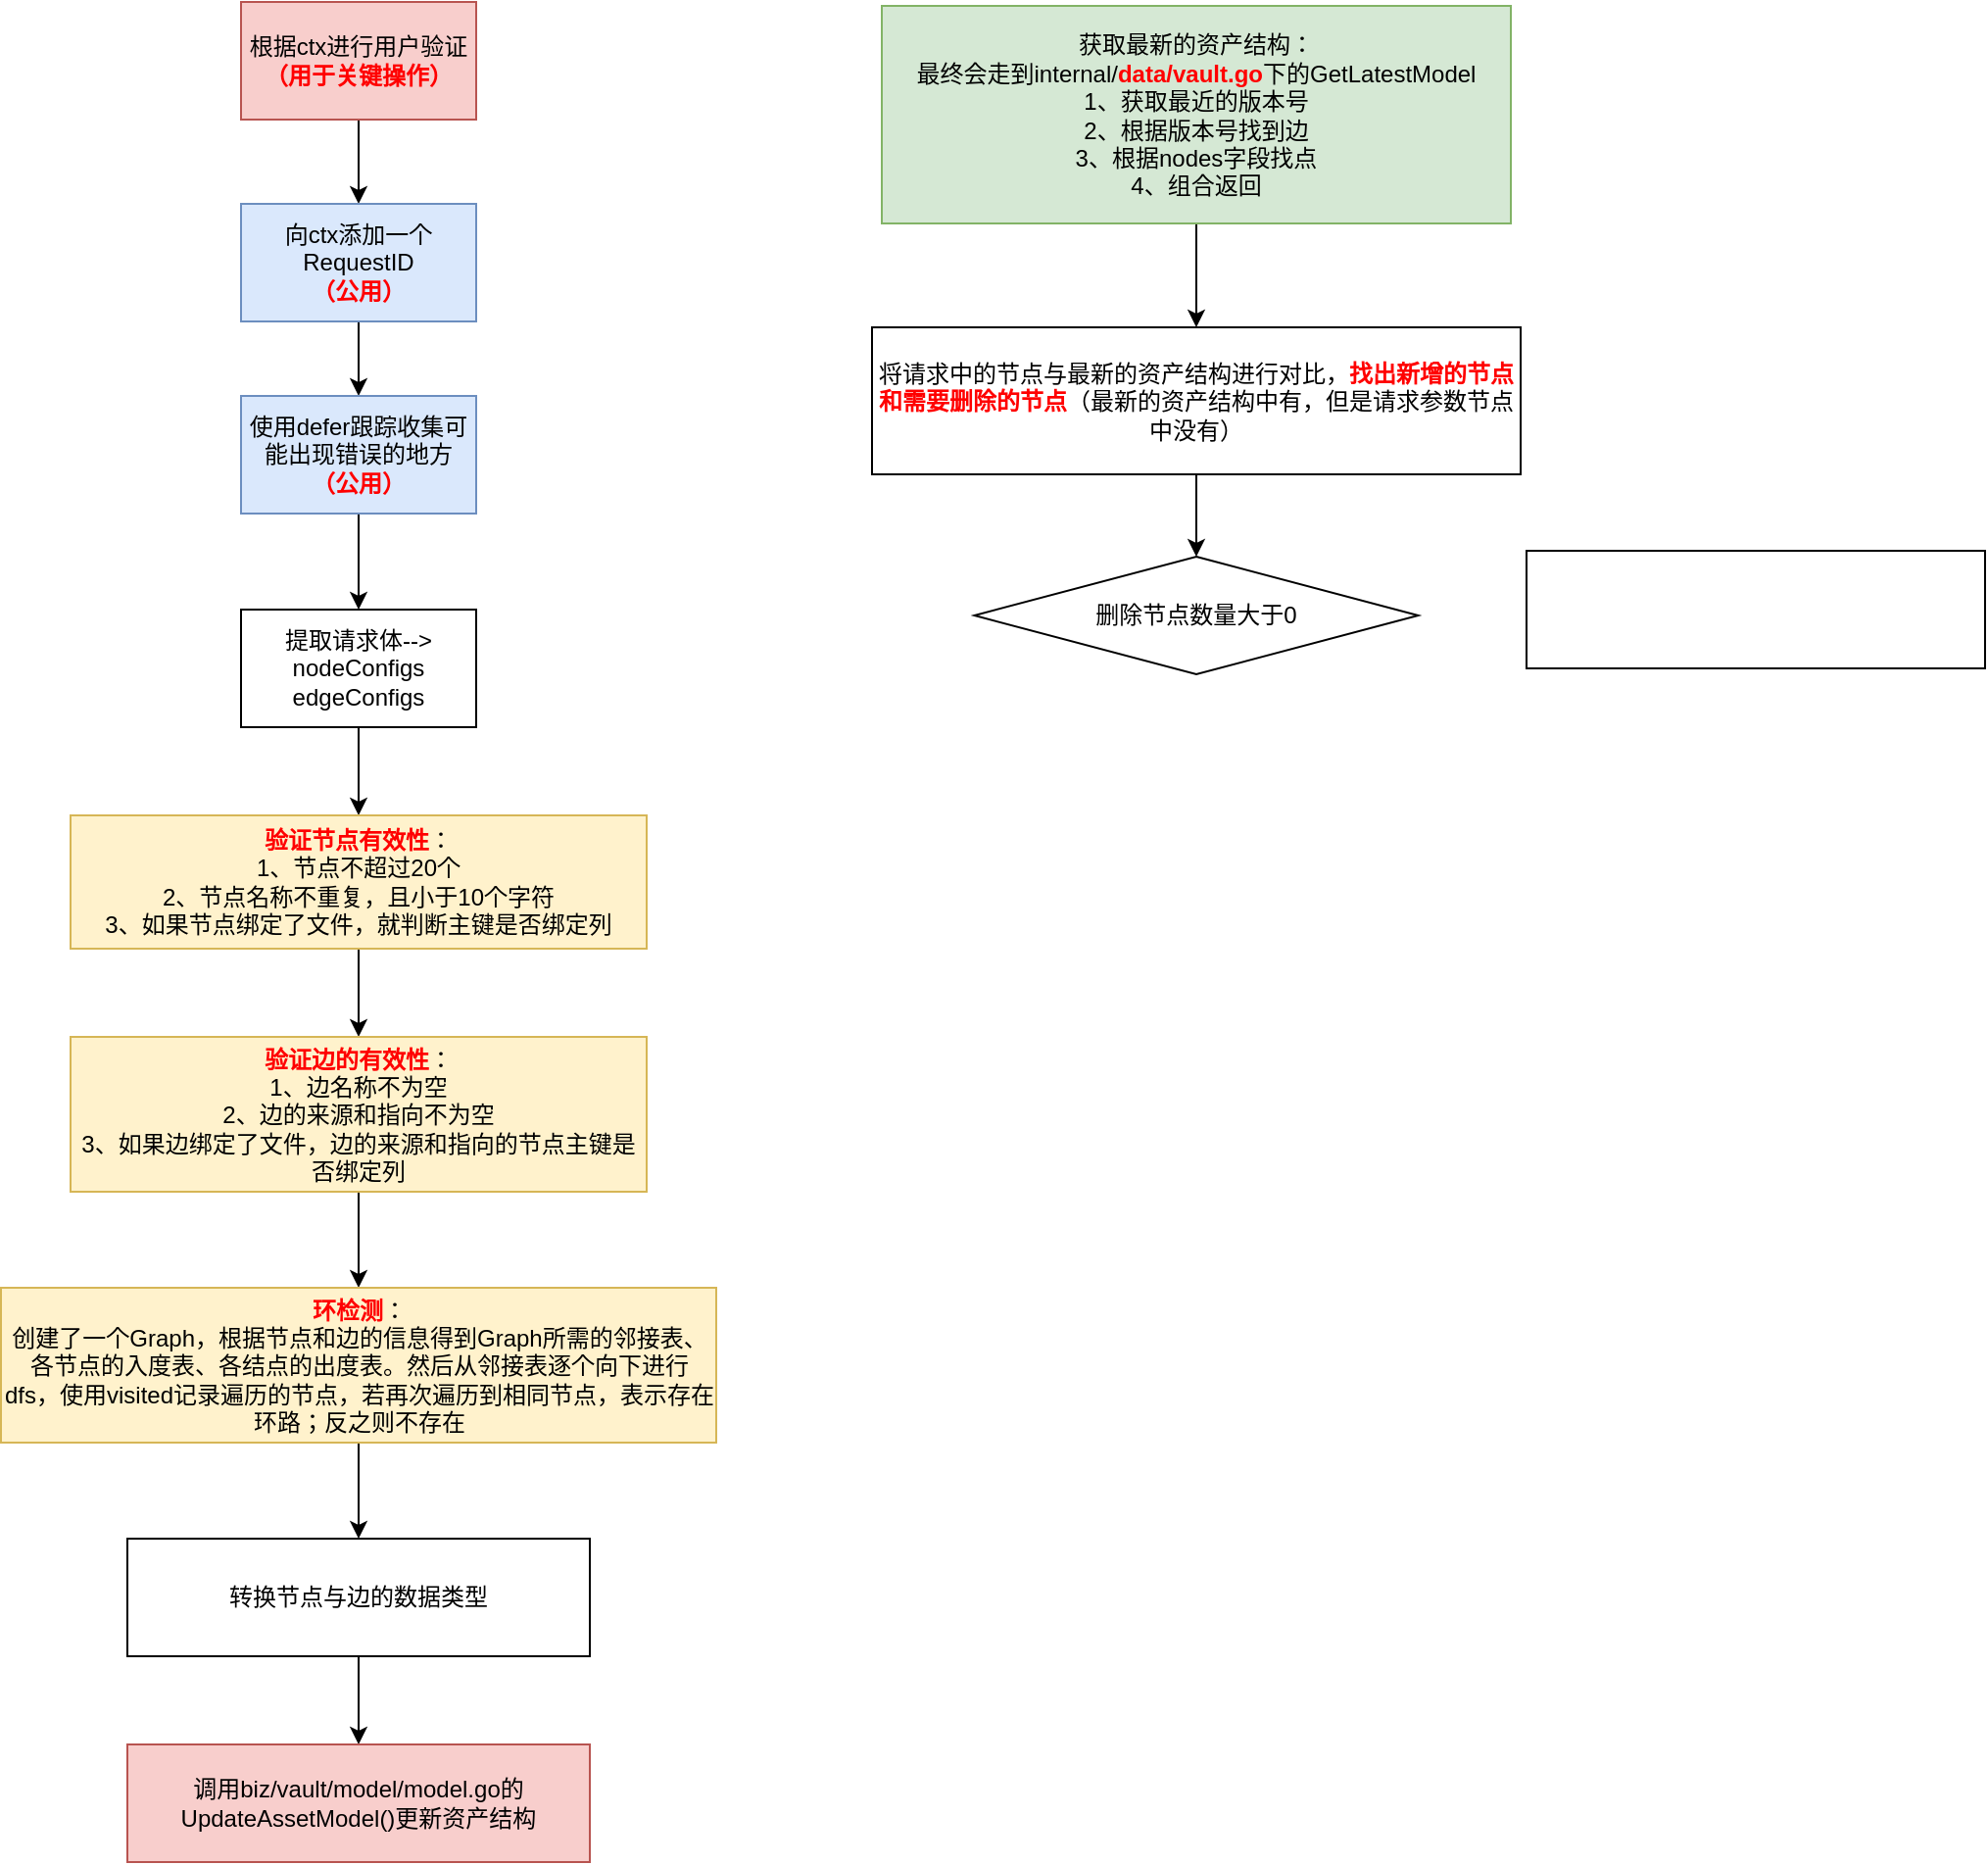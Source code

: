 <mxfile version="24.0.2" type="github">
  <diagram name="第 1 页" id="qW4DOj6AgRY8q806XMH-">
    <mxGraphModel dx="1891" dy="538" grid="0" gridSize="10" guides="1" tooltips="1" connect="1" arrows="1" fold="1" page="1" pageScale="1" pageWidth="827" pageHeight="1169" math="0" shadow="0">
      <root>
        <mxCell id="0" />
        <mxCell id="1" parent="0" />
        <mxCell id="Nk9I9D9MLdTbFCqx6Xnm-3" style="edgeStyle=orthogonalEdgeStyle;rounded=0;orthogonalLoop=1;jettySize=auto;html=1;" edge="1" parent="1" source="Nk9I9D9MLdTbFCqx6Xnm-1" target="Nk9I9D9MLdTbFCqx6Xnm-2">
          <mxGeometry relative="1" as="geometry" />
        </mxCell>
        <mxCell id="Nk9I9D9MLdTbFCqx6Xnm-1" value="根据ctx进行用户验证&lt;div&gt;&lt;b&gt;&lt;font color=&quot;#ff0000&quot;&gt;（用于关键操作）&lt;/font&gt;&lt;/b&gt;&lt;/div&gt;" style="rounded=0;whiteSpace=wrap;html=1;fillColor=#f8cecc;strokeColor=#b85450;" vertex="1" parent="1">
          <mxGeometry x="71" y="37" width="120" height="60" as="geometry" />
        </mxCell>
        <mxCell id="Nk9I9D9MLdTbFCqx6Xnm-5" style="edgeStyle=orthogonalEdgeStyle;rounded=0;orthogonalLoop=1;jettySize=auto;html=1;" edge="1" parent="1" source="Nk9I9D9MLdTbFCqx6Xnm-2" target="Nk9I9D9MLdTbFCqx6Xnm-4">
          <mxGeometry relative="1" as="geometry" />
        </mxCell>
        <mxCell id="Nk9I9D9MLdTbFCqx6Xnm-2" value="向ctx添加一个RequestID&lt;div&gt;&lt;b&gt;&lt;font color=&quot;#ff0000&quot;&gt;（公用）&lt;/font&gt;&lt;/b&gt;&lt;/div&gt;" style="rounded=0;whiteSpace=wrap;html=1;fillColor=#dae8fc;strokeColor=#6c8ebf;" vertex="1" parent="1">
          <mxGeometry x="71" y="140" width="120" height="60" as="geometry" />
        </mxCell>
        <mxCell id="Nk9I9D9MLdTbFCqx6Xnm-7" style="edgeStyle=orthogonalEdgeStyle;rounded=0;orthogonalLoop=1;jettySize=auto;html=1;" edge="1" parent="1" source="Nk9I9D9MLdTbFCqx6Xnm-4" target="Nk9I9D9MLdTbFCqx6Xnm-6">
          <mxGeometry relative="1" as="geometry" />
        </mxCell>
        <mxCell id="Nk9I9D9MLdTbFCqx6Xnm-4" value="使用defer跟踪收集可能出现错误的地方&lt;div&gt;&lt;font color=&quot;#ff0000&quot;&gt;&lt;b&gt;（公用）&lt;/b&gt;&lt;/font&gt;&lt;/div&gt;" style="rounded=0;whiteSpace=wrap;html=1;fillColor=#dae8fc;strokeColor=#6c8ebf;" vertex="1" parent="1">
          <mxGeometry x="71" y="238" width="120" height="60" as="geometry" />
        </mxCell>
        <mxCell id="Nk9I9D9MLdTbFCqx6Xnm-10" style="edgeStyle=orthogonalEdgeStyle;rounded=0;orthogonalLoop=1;jettySize=auto;html=1;" edge="1" parent="1" source="Nk9I9D9MLdTbFCqx6Xnm-6" target="Nk9I9D9MLdTbFCqx6Xnm-9">
          <mxGeometry relative="1" as="geometry" />
        </mxCell>
        <mxCell id="Nk9I9D9MLdTbFCqx6Xnm-6" value="提取请求体--&amp;gt;&lt;div&gt;nodeConfigs&lt;/div&gt;&lt;div&gt;edgeConfigs&lt;/div&gt;" style="rounded=0;whiteSpace=wrap;html=1;" vertex="1" parent="1">
          <mxGeometry x="71" y="347" width="120" height="60" as="geometry" />
        </mxCell>
        <mxCell id="Nk9I9D9MLdTbFCqx6Xnm-12" style="edgeStyle=orthogonalEdgeStyle;rounded=0;orthogonalLoop=1;jettySize=auto;html=1;" edge="1" parent="1" source="Nk9I9D9MLdTbFCqx6Xnm-9" target="Nk9I9D9MLdTbFCqx6Xnm-11">
          <mxGeometry relative="1" as="geometry" />
        </mxCell>
        <mxCell id="Nk9I9D9MLdTbFCqx6Xnm-9" value="&lt;font color=&quot;#ff0000&quot;&gt;&lt;b&gt;验证节点有效性&lt;/b&gt;&lt;/font&gt;：&lt;div&gt;1、节点不超过20个&lt;/div&gt;&lt;div&gt;2、节点名称不重复，且小于10个字符&lt;/div&gt;&lt;div&gt;3、如果节点绑定了文件，就判断主键是否绑定列&lt;/div&gt;" style="rounded=0;whiteSpace=wrap;html=1;fillColor=#fff2cc;strokeColor=#d6b656;" vertex="1" parent="1">
          <mxGeometry x="-16" y="452" width="294" height="68" as="geometry" />
        </mxCell>
        <mxCell id="Nk9I9D9MLdTbFCqx6Xnm-14" style="edgeStyle=orthogonalEdgeStyle;rounded=0;orthogonalLoop=1;jettySize=auto;html=1;entryX=0.5;entryY=0;entryDx=0;entryDy=0;" edge="1" parent="1" source="Nk9I9D9MLdTbFCqx6Xnm-11" target="Nk9I9D9MLdTbFCqx6Xnm-13">
          <mxGeometry relative="1" as="geometry" />
        </mxCell>
        <mxCell id="Nk9I9D9MLdTbFCqx6Xnm-11" value="&lt;b&gt;&lt;font color=&quot;#ff0000&quot;&gt;验证边的有效性&lt;/font&gt;&lt;/b&gt;：&lt;div&gt;1、边名称不为空&lt;/div&gt;&lt;div&gt;2、边的来源和指向不为空&lt;/div&gt;&lt;div&gt;3、如果边绑定了文件，边的来源和指向的节点主键是否绑定列&lt;/div&gt;" style="rounded=0;whiteSpace=wrap;html=1;fillColor=#fff2cc;strokeColor=#d6b656;" vertex="1" parent="1">
          <mxGeometry x="-16" y="565" width="294" height="79" as="geometry" />
        </mxCell>
        <mxCell id="Nk9I9D9MLdTbFCqx6Xnm-16" style="edgeStyle=orthogonalEdgeStyle;rounded=0;orthogonalLoop=1;jettySize=auto;html=1;entryX=0.5;entryY=0;entryDx=0;entryDy=0;" edge="1" parent="1" source="Nk9I9D9MLdTbFCqx6Xnm-13" target="Nk9I9D9MLdTbFCqx6Xnm-15">
          <mxGeometry relative="1" as="geometry" />
        </mxCell>
        <mxCell id="Nk9I9D9MLdTbFCqx6Xnm-13" value="&lt;b&gt;&lt;font color=&quot;#ff0000&quot;&gt;环检测&lt;/font&gt;&lt;/b&gt;：&lt;div&gt;创建了一个Graph，根据节点和边的信息得到Graph所需的邻接表、各节点的入度表、各结点的出度表。然后从邻接表逐个向下进行dfs，使用visited记录遍历的节点，若再次遍历到相同节点，表示存在环路；反之则不存在&lt;/div&gt;" style="rounded=0;whiteSpace=wrap;html=1;fillColor=#fff2cc;strokeColor=#d6b656;" vertex="1" parent="1">
          <mxGeometry x="-51.5" y="693" width="365" height="79" as="geometry" />
        </mxCell>
        <mxCell id="Nk9I9D9MLdTbFCqx6Xnm-18" style="edgeStyle=orthogonalEdgeStyle;rounded=0;orthogonalLoop=1;jettySize=auto;html=1;" edge="1" parent="1" source="Nk9I9D9MLdTbFCqx6Xnm-15" target="Nk9I9D9MLdTbFCqx6Xnm-17">
          <mxGeometry relative="1" as="geometry" />
        </mxCell>
        <mxCell id="Nk9I9D9MLdTbFCqx6Xnm-15" value="转换节点与边的数据类型" style="rounded=0;whiteSpace=wrap;html=1;" vertex="1" parent="1">
          <mxGeometry x="13" y="821" width="236" height="60" as="geometry" />
        </mxCell>
        <mxCell id="Nk9I9D9MLdTbFCqx6Xnm-17" value="调用biz/vault/model/model.go的UpdateAssetModel()更新资产结构" style="rounded=0;whiteSpace=wrap;html=1;fillColor=#f8cecc;strokeColor=#b85450;" vertex="1" parent="1">
          <mxGeometry x="13" y="926" width="236" height="60" as="geometry" />
        </mxCell>
        <mxCell id="Nk9I9D9MLdTbFCqx6Xnm-21" style="edgeStyle=orthogonalEdgeStyle;rounded=0;orthogonalLoop=1;jettySize=auto;html=1;entryX=0.5;entryY=0;entryDx=0;entryDy=0;" edge="1" parent="1" source="Nk9I9D9MLdTbFCqx6Xnm-19" target="Nk9I9D9MLdTbFCqx6Xnm-20">
          <mxGeometry relative="1" as="geometry" />
        </mxCell>
        <mxCell id="Nk9I9D9MLdTbFCqx6Xnm-19" value="获取最新的资产结构：&lt;div&gt;最终会走到internal/&lt;b&gt;&lt;font color=&quot;#ff0000&quot;&gt;data/vault.go&lt;/font&gt;&lt;/b&gt;下的&lt;span style=&quot;background-color: initial;&quot;&gt;GetLatestModel&lt;/span&gt;&lt;/div&gt;&lt;div&gt;&lt;span style=&quot;background-color: initial;&quot;&gt;1、获取最近的版本号&lt;/span&gt;&lt;/div&gt;&lt;div&gt;&lt;span style=&quot;background-color: initial;&quot;&gt;2、根据版本号找到边&lt;/span&gt;&lt;/div&gt;&lt;div&gt;&lt;span style=&quot;background-color: initial;&quot;&gt;3、根据nodes字段找点&lt;/span&gt;&lt;/div&gt;&lt;div&gt;&lt;span style=&quot;background-color: initial;&quot;&gt;4、组合返回&lt;/span&gt;&lt;/div&gt;" style="rounded=0;whiteSpace=wrap;html=1;fillColor=#d5e8d4;strokeColor=#82b366;" vertex="1" parent="1">
          <mxGeometry x="398" y="39" width="321" height="111" as="geometry" />
        </mxCell>
        <mxCell id="Nk9I9D9MLdTbFCqx6Xnm-23" style="edgeStyle=orthogonalEdgeStyle;rounded=0;orthogonalLoop=1;jettySize=auto;html=1;entryX=0.5;entryY=0;entryDx=0;entryDy=0;" edge="1" parent="1" source="Nk9I9D9MLdTbFCqx6Xnm-20" target="Nk9I9D9MLdTbFCqx6Xnm-24">
          <mxGeometry relative="1" as="geometry">
            <mxPoint x="558.5" y="323" as="targetPoint" />
          </mxGeometry>
        </mxCell>
        <mxCell id="Nk9I9D9MLdTbFCqx6Xnm-20" value="将请求中的节点与最新的资产结构进行对比，&lt;b&gt;&lt;font color=&quot;#ff0000&quot;&gt;找出新增的节点和需要删除的节点&lt;/font&gt;&lt;/b&gt;（最新的资产结构中有，但是请求参数节点中没有）" style="rounded=0;whiteSpace=wrap;html=1;" vertex="1" parent="1">
          <mxGeometry x="393" y="203" width="331" height="75" as="geometry" />
        </mxCell>
        <mxCell id="Nk9I9D9MLdTbFCqx6Xnm-24" value="删除节点数量大于0" style="rhombus;whiteSpace=wrap;html=1;" vertex="1" parent="1">
          <mxGeometry x="445.25" y="320" width="226.5" height="60" as="geometry" />
        </mxCell>
        <mxCell id="Nk9I9D9MLdTbFCqx6Xnm-25" value="" style="rounded=0;whiteSpace=wrap;html=1;" vertex="1" parent="1">
          <mxGeometry x="727" y="317" width="234" height="60" as="geometry" />
        </mxCell>
      </root>
    </mxGraphModel>
  </diagram>
</mxfile>
